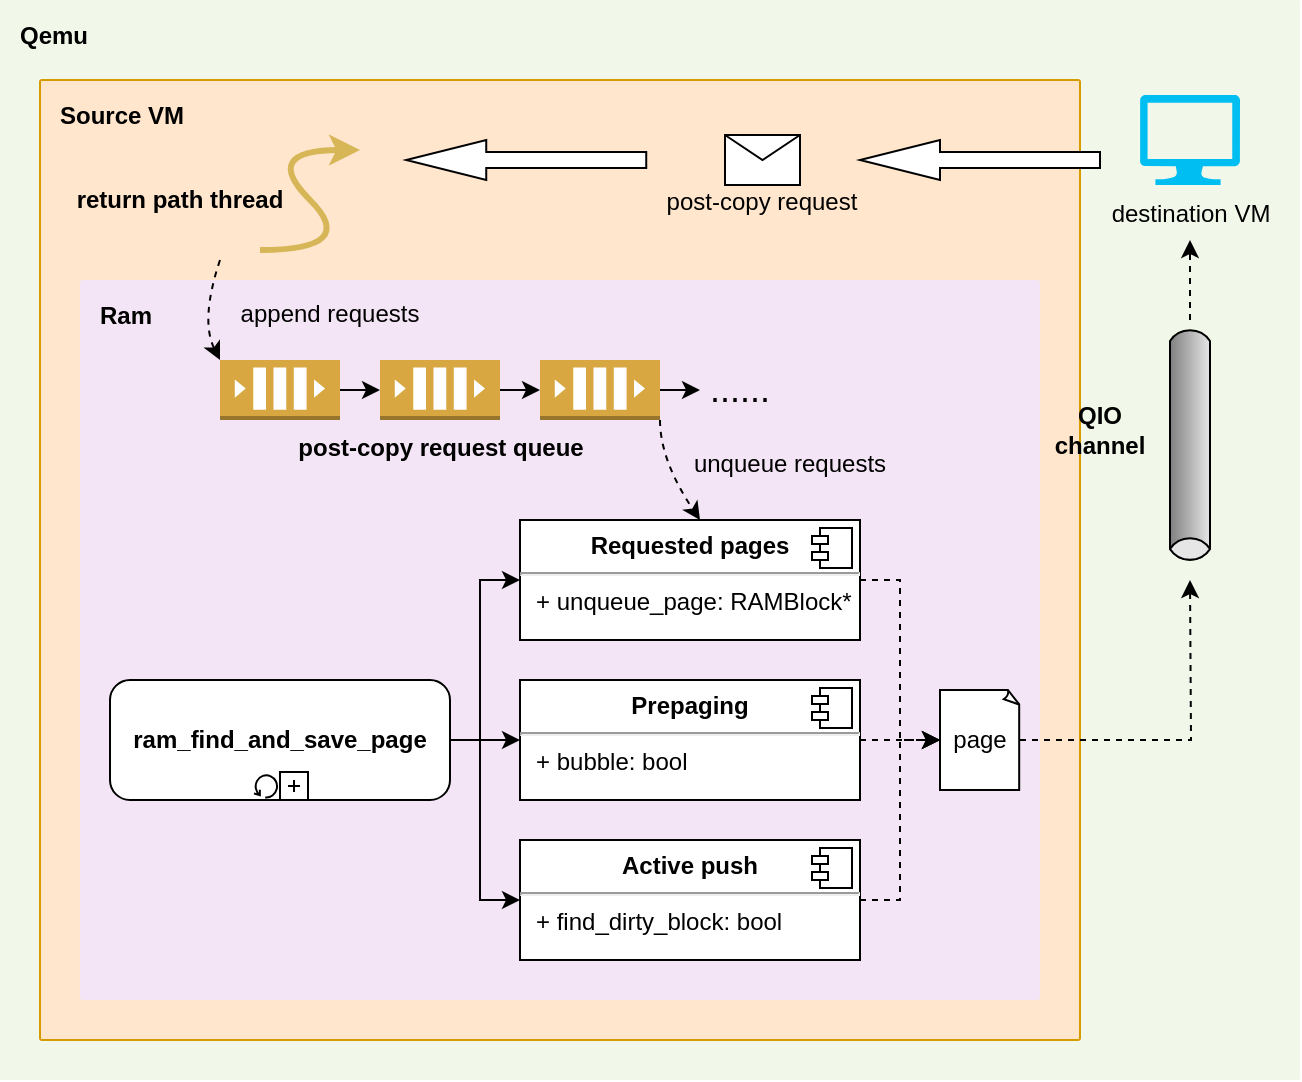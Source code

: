 <mxfile version="18.1.3" type="github">
  <diagram id="iHR-SNjE-ARxzqkFk4nU" name="Page-1">
    <mxGraphModel dx="1038" dy="579" grid="1" gridSize="10" guides="1" tooltips="1" connect="1" arrows="1" fold="1" page="1" pageScale="1" pageWidth="827" pageHeight="1169" math="0" shadow="0">
      <root>
        <mxCell id="0" />
        <mxCell id="1" parent="0" />
        <mxCell id="PCTzwtFD-tNmPJ4VyIoH-1" value="&lt;b&gt;&lt;font color=&quot;#000000&quot;&gt;Qemu&lt;/font&gt;&lt;/b&gt;" style="sketch=0;points=[[0,0,0],[0.25,0,0],[0.5,0,0],[0.75,0,0],[1,0,0],[1,0.25,0],[1,0.5,0],[1,0.75,0],[1,1,0],[0.75,1,0],[0.5,1,0],[0.25,1,0],[0,1,0],[0,0.75,0],[0,0.5,0],[0,0.25,0]];rounded=1;absoluteArcSize=1;arcSize=2;html=1;strokeColor=none;gradientColor=none;shadow=0;dashed=0;fontSize=12;fontColor=#9E9E9E;align=left;verticalAlign=top;spacing=10;spacingTop=-4;fillColor=#F1F8E9;" parent="1" vertex="1">
          <mxGeometry x="40" y="210" width="650" height="540" as="geometry" />
        </mxCell>
        <mxCell id="PCTzwtFD-tNmPJ4VyIoH-2" value="&lt;b&gt;&lt;font color=&quot;#000000&quot;&gt;Source VM&lt;/font&gt;&lt;/b&gt;" style="sketch=0;points=[[0,0,0],[0.25,0,0],[0.5,0,0],[0.75,0,0],[1,0,0],[1,0.25,0],[1,0.5,0],[1,0.75,0],[1,1,0],[0.75,1,0],[0.5,1,0],[0.25,1,0],[0,1,0],[0,0.75,0],[0,0.5,0],[0,0.25,0]];rounded=1;absoluteArcSize=1;arcSize=2;html=1;strokeColor=#d79b00;shadow=0;dashed=0;fontSize=12;align=left;verticalAlign=top;spacing=10;spacingTop=-4;fillColor=#ffe6cc;" parent="1" vertex="1">
          <mxGeometry x="60" y="250" width="520" height="480" as="geometry" />
        </mxCell>
        <mxCell id="PCTzwtFD-tNmPJ4VyIoH-3" value="&lt;font style=&quot;font-size: 12px&quot;&gt;&lt;b&gt;return path thread&lt;/b&gt;&lt;/font&gt;" style="text;html=1;strokeColor=none;fillColor=none;align=center;verticalAlign=middle;whiteSpace=wrap;rounded=0;" parent="1" vertex="1">
          <mxGeometry x="50" y="300" width="160" height="20" as="geometry" />
        </mxCell>
        <mxCell id="PCTzwtFD-tNmPJ4VyIoH-4" value="" style="curved=1;endArrow=classic;html=1;rounded=0;fontSize=18;strokeWidth=3;fillColor=#fff2cc;strokeColor=#d6b656;" parent="1" edge="1">
          <mxGeometry width="50" height="50" relative="1" as="geometry">
            <mxPoint x="170" y="335" as="sourcePoint" />
            <mxPoint x="220" y="285" as="targetPoint" />
            <Array as="points">
              <mxPoint x="220" y="335" />
              <mxPoint x="170" y="285" />
            </Array>
          </mxGeometry>
        </mxCell>
        <mxCell id="PCTzwtFD-tNmPJ4VyIoH-5" value="destination VM" style="verticalLabelPosition=bottom;html=1;verticalAlign=top;align=center;strokeColor=none;fillColor=#00BEF2;shape=mxgraph.azure.computer;pointerEvents=1;" parent="1" vertex="1">
          <mxGeometry x="610" y="257.5" width="50" height="45" as="geometry" />
        </mxCell>
        <mxCell id="PCTzwtFD-tNmPJ4VyIoH-6" value="&lt;b&gt;&lt;font color=&quot;#000000&quot;&gt;Ram&lt;/font&gt;&lt;/b&gt;" style="sketch=0;points=[[0,0,0],[0.25,0,0],[0.5,0,0],[0.75,0,0],[1,0,0],[1,0.25,0],[1,0.5,0],[1,0.75,0],[1,1,0],[0.75,1,0],[0.5,1,0],[0.25,1,0],[0,1,0],[0,0.75,0],[0,0.5,0],[0,0.25,0]];rounded=1;absoluteArcSize=1;arcSize=2;html=1;strokeColor=none;gradientColor=none;shadow=0;dashed=0;fontSize=12;fontColor=#9E9E9E;align=left;verticalAlign=top;spacing=10;spacingTop=-4;fillColor=#F3E5F5;" parent="1" vertex="1">
          <mxGeometry x="80" y="350" width="480" height="360" as="geometry" />
        </mxCell>
        <mxCell id="PCTzwtFD-tNmPJ4VyIoH-7" style="edgeStyle=orthogonalEdgeStyle;rounded=0;orthogonalLoop=1;jettySize=auto;html=1;exitX=1;exitY=0.5;exitDx=0;exitDy=0;exitPerimeter=0;entryX=0;entryY=0.5;entryDx=0;entryDy=0;entryPerimeter=0;fontSize=12;fontColor=#000000;strokeWidth=1;" parent="1" source="PCTzwtFD-tNmPJ4VyIoH-8" target="PCTzwtFD-tNmPJ4VyIoH-10" edge="1">
          <mxGeometry relative="1" as="geometry" />
        </mxCell>
        <mxCell id="PCTzwtFD-tNmPJ4VyIoH-8" value="" style="outlineConnect=0;dashed=0;verticalLabelPosition=bottom;verticalAlign=top;align=center;html=1;shape=mxgraph.aws3.queue;fillColor=#D9A741;gradientColor=none;fontSize=12;fontColor=#000000;" parent="1" vertex="1">
          <mxGeometry x="150" y="390" width="60" height="30" as="geometry" />
        </mxCell>
        <mxCell id="PCTzwtFD-tNmPJ4VyIoH-9" style="edgeStyle=orthogonalEdgeStyle;rounded=0;orthogonalLoop=1;jettySize=auto;html=1;exitX=1;exitY=0.5;exitDx=0;exitDy=0;exitPerimeter=0;entryX=0;entryY=0.5;entryDx=0;entryDy=0;entryPerimeter=0;fontSize=12;fontColor=#000000;strokeWidth=1;" parent="1" source="PCTzwtFD-tNmPJ4VyIoH-10" target="PCTzwtFD-tNmPJ4VyIoH-12" edge="1">
          <mxGeometry relative="1" as="geometry" />
        </mxCell>
        <mxCell id="PCTzwtFD-tNmPJ4VyIoH-10" value="&lt;b&gt;post-copy request queue&lt;/b&gt;" style="outlineConnect=0;dashed=0;verticalLabelPosition=bottom;verticalAlign=top;align=center;html=1;shape=mxgraph.aws3.queue;fillColor=#D9A741;gradientColor=none;fontSize=12;fontColor=#000000;" parent="1" vertex="1">
          <mxGeometry x="230" y="390" width="60" height="30" as="geometry" />
        </mxCell>
        <mxCell id="PCTzwtFD-tNmPJ4VyIoH-11" style="edgeStyle=orthogonalEdgeStyle;rounded=0;orthogonalLoop=1;jettySize=auto;html=1;exitX=1;exitY=0.5;exitDx=0;exitDy=0;exitPerimeter=0;entryX=0;entryY=0.5;entryDx=0;entryDy=0;entryPerimeter=0;fontSize=12;fontColor=#000000;strokeWidth=1;" parent="1" source="PCTzwtFD-tNmPJ4VyIoH-12" edge="1">
          <mxGeometry relative="1" as="geometry">
            <mxPoint x="390" y="405" as="targetPoint" />
          </mxGeometry>
        </mxCell>
        <mxCell id="PCTzwtFD-tNmPJ4VyIoH-12" value="" style="outlineConnect=0;dashed=0;verticalLabelPosition=bottom;verticalAlign=top;align=center;html=1;shape=mxgraph.aws3.queue;fillColor=#D9A741;gradientColor=none;fontSize=12;fontColor=#000000;" parent="1" vertex="1">
          <mxGeometry x="310" y="390" width="60" height="30" as="geometry" />
        </mxCell>
        <mxCell id="PCTzwtFD-tNmPJ4VyIoH-13" value="&lt;font style=&quot;font-size: 18px&quot;&gt;......&lt;/font&gt;" style="text;html=1;strokeColor=none;fillColor=none;align=center;verticalAlign=middle;whiteSpace=wrap;rounded=0;fontSize=12;fontColor=#000000;" parent="1" vertex="1">
          <mxGeometry x="380" y="390" width="60" height="30" as="geometry" />
        </mxCell>
        <mxCell id="PCTzwtFD-tNmPJ4VyIoH-14" value="" style="curved=1;endArrow=classic;html=1;rounded=0;fontSize=18;fontColor=#000000;strokeWidth=1;entryX=0;entryY=0;entryDx=0;entryDy=0;entryPerimeter=0;dashed=1;" parent="1" target="PCTzwtFD-tNmPJ4VyIoH-8" edge="1">
          <mxGeometry width="50" height="50" relative="1" as="geometry">
            <mxPoint x="150" y="340" as="sourcePoint" />
            <mxPoint x="180" y="390" as="targetPoint" />
            <Array as="points">
              <mxPoint x="140" y="370" />
            </Array>
          </mxGeometry>
        </mxCell>
        <mxCell id="PCTzwtFD-tNmPJ4VyIoH-15" value="&lt;font style=&quot;font-size: 12px&quot;&gt;append requests&lt;/font&gt;" style="text;html=1;strokeColor=none;fillColor=none;align=center;verticalAlign=middle;whiteSpace=wrap;rounded=0;fontSize=18;fontColor=#000000;" parent="1" vertex="1">
          <mxGeometry x="150" y="350" width="110" height="30" as="geometry" />
        </mxCell>
        <mxCell id="PCTzwtFD-tNmPJ4VyIoH-38" style="edgeStyle=orthogonalEdgeStyle;rounded=0;orthogonalLoop=1;jettySize=auto;html=1;exitX=1;exitY=0.5;exitDx=0;exitDy=0;exitPerimeter=0;entryX=0;entryY=0.5;entryDx=0;entryDy=0;" parent="1" source="PCTzwtFD-tNmPJ4VyIoH-18" target="PCTzwtFD-tNmPJ4VyIoH-20" edge="1">
          <mxGeometry relative="1" as="geometry">
            <Array as="points">
              <mxPoint x="280" y="580" />
              <mxPoint x="280" y="500" />
            </Array>
          </mxGeometry>
        </mxCell>
        <mxCell id="PCTzwtFD-tNmPJ4VyIoH-39" style="edgeStyle=orthogonalEdgeStyle;rounded=0;orthogonalLoop=1;jettySize=auto;html=1;exitX=1;exitY=0.5;exitDx=0;exitDy=0;exitPerimeter=0;entryX=0;entryY=0.5;entryDx=0;entryDy=0;" parent="1" source="PCTzwtFD-tNmPJ4VyIoH-18" target="PCTzwtFD-tNmPJ4VyIoH-23" edge="1">
          <mxGeometry relative="1" as="geometry" />
        </mxCell>
        <mxCell id="PCTzwtFD-tNmPJ4VyIoH-40" style="edgeStyle=orthogonalEdgeStyle;rounded=0;orthogonalLoop=1;jettySize=auto;html=1;exitX=1;exitY=0.5;exitDx=0;exitDy=0;exitPerimeter=0;entryX=0;entryY=0.5;entryDx=0;entryDy=0;" parent="1" source="PCTzwtFD-tNmPJ4VyIoH-18" target="PCTzwtFD-tNmPJ4VyIoH-36" edge="1">
          <mxGeometry relative="1" as="geometry">
            <Array as="points">
              <mxPoint x="280" y="580" />
              <mxPoint x="280" y="660" />
            </Array>
          </mxGeometry>
        </mxCell>
        <mxCell id="PCTzwtFD-tNmPJ4VyIoH-18" value="ram_find_and_save_page" style="points=[[0.25,0,0],[0.5,0,0],[0.75,0,0],[1,0.25,0],[1,0.5,0],[1,0.75,0],[0.75,1,0],[0.5,1,0],[0.25,1,0],[0,0.75,0],[0,0.5,0],[0,0.25,0]];shape=mxgraph.bpmn.task;whiteSpace=wrap;rectStyle=rounded;size=10;taskMarker=abstract;isLoopStandard=1;isLoopSub=1;rounded=1;fontSize=12;fontColor=#000000;fontStyle=1" parent="1" vertex="1">
          <mxGeometry x="95" y="550" width="170" height="60" as="geometry" />
        </mxCell>
        <mxCell id="PCTzwtFD-tNmPJ4VyIoH-41" style="edgeStyle=orthogonalEdgeStyle;rounded=0;orthogonalLoop=1;jettySize=auto;html=1;exitX=1;exitY=0.5;exitDx=0;exitDy=0;entryX=0;entryY=0.5;entryDx=0;entryDy=0;entryPerimeter=0;dashed=1;" parent="1" source="PCTzwtFD-tNmPJ4VyIoH-20" target="PCTzwtFD-tNmPJ4VyIoH-28" edge="1">
          <mxGeometry relative="1" as="geometry" />
        </mxCell>
        <mxCell id="PCTzwtFD-tNmPJ4VyIoH-20" value="&lt;p style=&quot;margin: 0px ; margin-top: 6px ; text-align: center&quot;&gt;&lt;b&gt;Requested pages&lt;/b&gt;&lt;/p&gt;&lt;hr&gt;&lt;p style=&quot;margin: 0px ; margin-left: 8px&quot;&gt;+ unqueue_page&lt;span&gt;: RAMBlock*&lt;/span&gt;&lt;/p&gt;" style="align=left;overflow=fill;html=1;dropTarget=0;fontColor=#000000;" parent="1" vertex="1">
          <mxGeometry x="300" y="470" width="170" height="60" as="geometry" />
        </mxCell>
        <mxCell id="PCTzwtFD-tNmPJ4VyIoH-21" value="" style="shape=component;jettyWidth=8;jettyHeight=4;fontColor=#000000;" parent="PCTzwtFD-tNmPJ4VyIoH-20" vertex="1">
          <mxGeometry x="1" width="20" height="20" relative="1" as="geometry">
            <mxPoint x="-24" y="4" as="offset" />
          </mxGeometry>
        </mxCell>
        <mxCell id="PCTzwtFD-tNmPJ4VyIoH-42" style="edgeStyle=orthogonalEdgeStyle;rounded=0;orthogonalLoop=1;jettySize=auto;html=1;exitX=1;exitY=0.5;exitDx=0;exitDy=0;dashed=1;" parent="1" source="PCTzwtFD-tNmPJ4VyIoH-23" edge="1">
          <mxGeometry relative="1" as="geometry">
            <mxPoint x="510" y="580" as="targetPoint" />
          </mxGeometry>
        </mxCell>
        <mxCell id="PCTzwtFD-tNmPJ4VyIoH-23" value="&lt;p style=&quot;margin: 0px ; margin-top: 6px ; text-align: center&quot;&gt;&lt;b&gt;Prepaging&lt;/b&gt;&lt;/p&gt;&lt;hr&gt;&lt;p style=&quot;margin: 0px ; margin-left: 8px&quot;&gt;+ bubble: bool&lt;br&gt;&lt;/p&gt;" style="align=left;overflow=fill;html=1;dropTarget=0;fontColor=#000000;" parent="1" vertex="1">
          <mxGeometry x="300" y="550" width="170" height="60" as="geometry" />
        </mxCell>
        <mxCell id="PCTzwtFD-tNmPJ4VyIoH-24" value="" style="shape=component;jettyWidth=8;jettyHeight=4;fontColor=#000000;" parent="PCTzwtFD-tNmPJ4VyIoH-23" vertex="1">
          <mxGeometry x="1" width="20" height="20" relative="1" as="geometry">
            <mxPoint x="-24" y="4" as="offset" />
          </mxGeometry>
        </mxCell>
        <mxCell id="PCTzwtFD-tNmPJ4VyIoH-25" value="" style="curved=1;endArrow=classic;html=1;rounded=0;fontSize=12;fontColor=#000000;strokeWidth=1;dashed=1;" parent="1" edge="1">
          <mxGeometry width="50" height="50" relative="1" as="geometry">
            <mxPoint x="370" y="420" as="sourcePoint" />
            <mxPoint x="390" y="470" as="targetPoint" />
            <Array as="points">
              <mxPoint x="370" y="440" />
            </Array>
          </mxGeometry>
        </mxCell>
        <mxCell id="PCTzwtFD-tNmPJ4VyIoH-26" value="&lt;font style=&quot;font-size: 12px&quot;&gt;unqueue requests&lt;/font&gt;" style="text;html=1;strokeColor=none;fillColor=none;align=center;verticalAlign=middle;whiteSpace=wrap;rounded=0;fontSize=18;fontColor=#000000;" parent="1" vertex="1">
          <mxGeometry x="380" y="425" width="110" height="30" as="geometry" />
        </mxCell>
        <mxCell id="PCTzwtFD-tNmPJ4VyIoH-27" style="edgeStyle=orthogonalEdgeStyle;rounded=0;orthogonalLoop=1;jettySize=auto;html=1;exitX=1;exitY=0.5;exitDx=0;exitDy=0;exitPerimeter=0;fontSize=12;fontColor=#000000;strokeWidth=1;dashed=1;" parent="1" source="PCTzwtFD-tNmPJ4VyIoH-28" edge="1">
          <mxGeometry relative="1" as="geometry">
            <mxPoint x="635" y="500" as="targetPoint" />
          </mxGeometry>
        </mxCell>
        <mxCell id="PCTzwtFD-tNmPJ4VyIoH-28" value="page" style="whiteSpace=wrap;html=1;shape=mxgraph.basic.document;fontColor=#000000;" parent="1" vertex="1">
          <mxGeometry x="510" y="555" width="40" height="50" as="geometry" />
        </mxCell>
        <mxCell id="PCTzwtFD-tNmPJ4VyIoH-29" value="" style="strokeWidth=1;outlineConnect=0;dashed=0;align=center;fontSize=8;shape=mxgraph.eip.messageChannel;html=1;verticalLabelPosition=bottom;verticalAlign=top;fontColor=#000000;rotation=90;" parent="1" vertex="1">
          <mxGeometry x="575" y="410" width="120" height="45" as="geometry" />
        </mxCell>
        <mxCell id="PCTzwtFD-tNmPJ4VyIoH-30" value="" style="endArrow=classic;html=1;rounded=0;fontSize=12;fontColor=#000000;strokeWidth=1;dashed=1;" parent="1" edge="1">
          <mxGeometry width="50" height="50" relative="1" as="geometry">
            <mxPoint x="635" y="370" as="sourcePoint" />
            <mxPoint x="635" y="330" as="targetPoint" />
          </mxGeometry>
        </mxCell>
        <mxCell id="PCTzwtFD-tNmPJ4VyIoH-31" value="&lt;b&gt;QIO&lt;br&gt;channel&lt;/b&gt;" style="text;html=1;strokeColor=none;fillColor=none;align=center;verticalAlign=middle;whiteSpace=wrap;rounded=0;fontColor=#000000;" parent="1" vertex="1">
          <mxGeometry x="560" y="410" width="60" height="30" as="geometry" />
        </mxCell>
        <mxCell id="PCTzwtFD-tNmPJ4VyIoH-32" value="" style="html=1;shadow=0;dashed=0;align=center;verticalAlign=middle;shape=mxgraph.arrows2.arrow;dy=0.6;dx=40;flipH=1;notch=0;fontSize=12;" parent="1" vertex="1">
          <mxGeometry x="243.12" y="280" width="120" height="20" as="geometry" />
        </mxCell>
        <mxCell id="PCTzwtFD-tNmPJ4VyIoH-33" value="" style="shape=message;html=1;whiteSpace=wrap;html=1;outlineConnect=0;fontSize=12;" parent="1" vertex="1">
          <mxGeometry x="402.5" y="277.5" width="37.5" height="25" as="geometry" />
        </mxCell>
        <mxCell id="PCTzwtFD-tNmPJ4VyIoH-34" value="post-copy request" style="text;html=1;strokeColor=none;fillColor=none;align=center;verticalAlign=middle;whiteSpace=wrap;rounded=0;fontSize=12;" parent="1" vertex="1">
          <mxGeometry x="363.12" y="302.5" width="116.25" height="17.5" as="geometry" />
        </mxCell>
        <mxCell id="PCTzwtFD-tNmPJ4VyIoH-35" value="" style="html=1;shadow=0;dashed=0;align=center;verticalAlign=middle;shape=mxgraph.arrows2.arrow;dy=0.6;dx=40;flipH=1;notch=0;fontSize=12;" parent="1" vertex="1">
          <mxGeometry x="470" y="280" width="120" height="20" as="geometry" />
        </mxCell>
        <mxCell id="PCTzwtFD-tNmPJ4VyIoH-43" style="edgeStyle=orthogonalEdgeStyle;rounded=0;orthogonalLoop=1;jettySize=auto;html=1;exitX=1;exitY=0.5;exitDx=0;exitDy=0;dashed=1;" parent="1" source="PCTzwtFD-tNmPJ4VyIoH-36" edge="1">
          <mxGeometry relative="1" as="geometry">
            <mxPoint x="510" y="580" as="targetPoint" />
            <Array as="points">
              <mxPoint x="490" y="660" />
              <mxPoint x="490" y="580" />
            </Array>
          </mxGeometry>
        </mxCell>
        <mxCell id="PCTzwtFD-tNmPJ4VyIoH-36" value="&lt;p style=&quot;margin: 0px ; margin-top: 6px ; text-align: center&quot;&gt;&lt;b&gt;Active push&lt;/b&gt;&lt;/p&gt;&lt;hr&gt;&lt;p style=&quot;margin: 0px ; margin-left: 8px&quot;&gt;+ find_dirty_block: bool&lt;br&gt;&lt;/p&gt;" style="align=left;overflow=fill;html=1;dropTarget=0;fontColor=#000000;" parent="1" vertex="1">
          <mxGeometry x="300" y="630" width="170" height="60" as="geometry" />
        </mxCell>
        <mxCell id="PCTzwtFD-tNmPJ4VyIoH-37" value="" style="shape=component;jettyWidth=8;jettyHeight=4;fontColor=#000000;" parent="PCTzwtFD-tNmPJ4VyIoH-36" vertex="1">
          <mxGeometry x="1" width="20" height="20" relative="1" as="geometry">
            <mxPoint x="-24" y="4" as="offset" />
          </mxGeometry>
        </mxCell>
      </root>
    </mxGraphModel>
  </diagram>
</mxfile>
